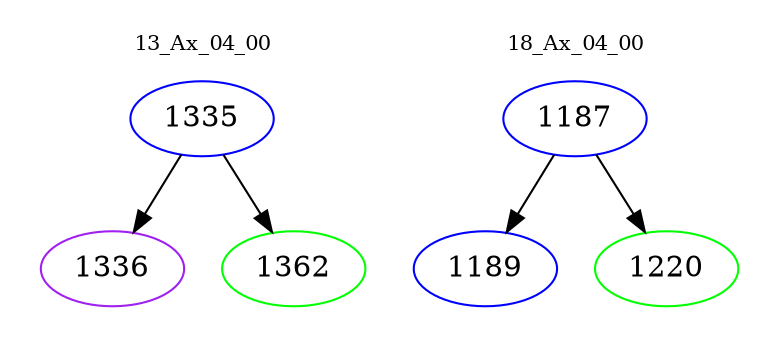 digraph{
subgraph cluster_0 {
color = white
label = "13_Ax_04_00";
fontsize=10;
T0_1335 [label="1335", color="blue"]
T0_1335 -> T0_1336 [color="black"]
T0_1336 [label="1336", color="purple"]
T0_1335 -> T0_1362 [color="black"]
T0_1362 [label="1362", color="green"]
}
subgraph cluster_1 {
color = white
label = "18_Ax_04_00";
fontsize=10;
T1_1187 [label="1187", color="blue"]
T1_1187 -> T1_1189 [color="black"]
T1_1189 [label="1189", color="blue"]
T1_1187 -> T1_1220 [color="black"]
T1_1220 [label="1220", color="green"]
}
}
